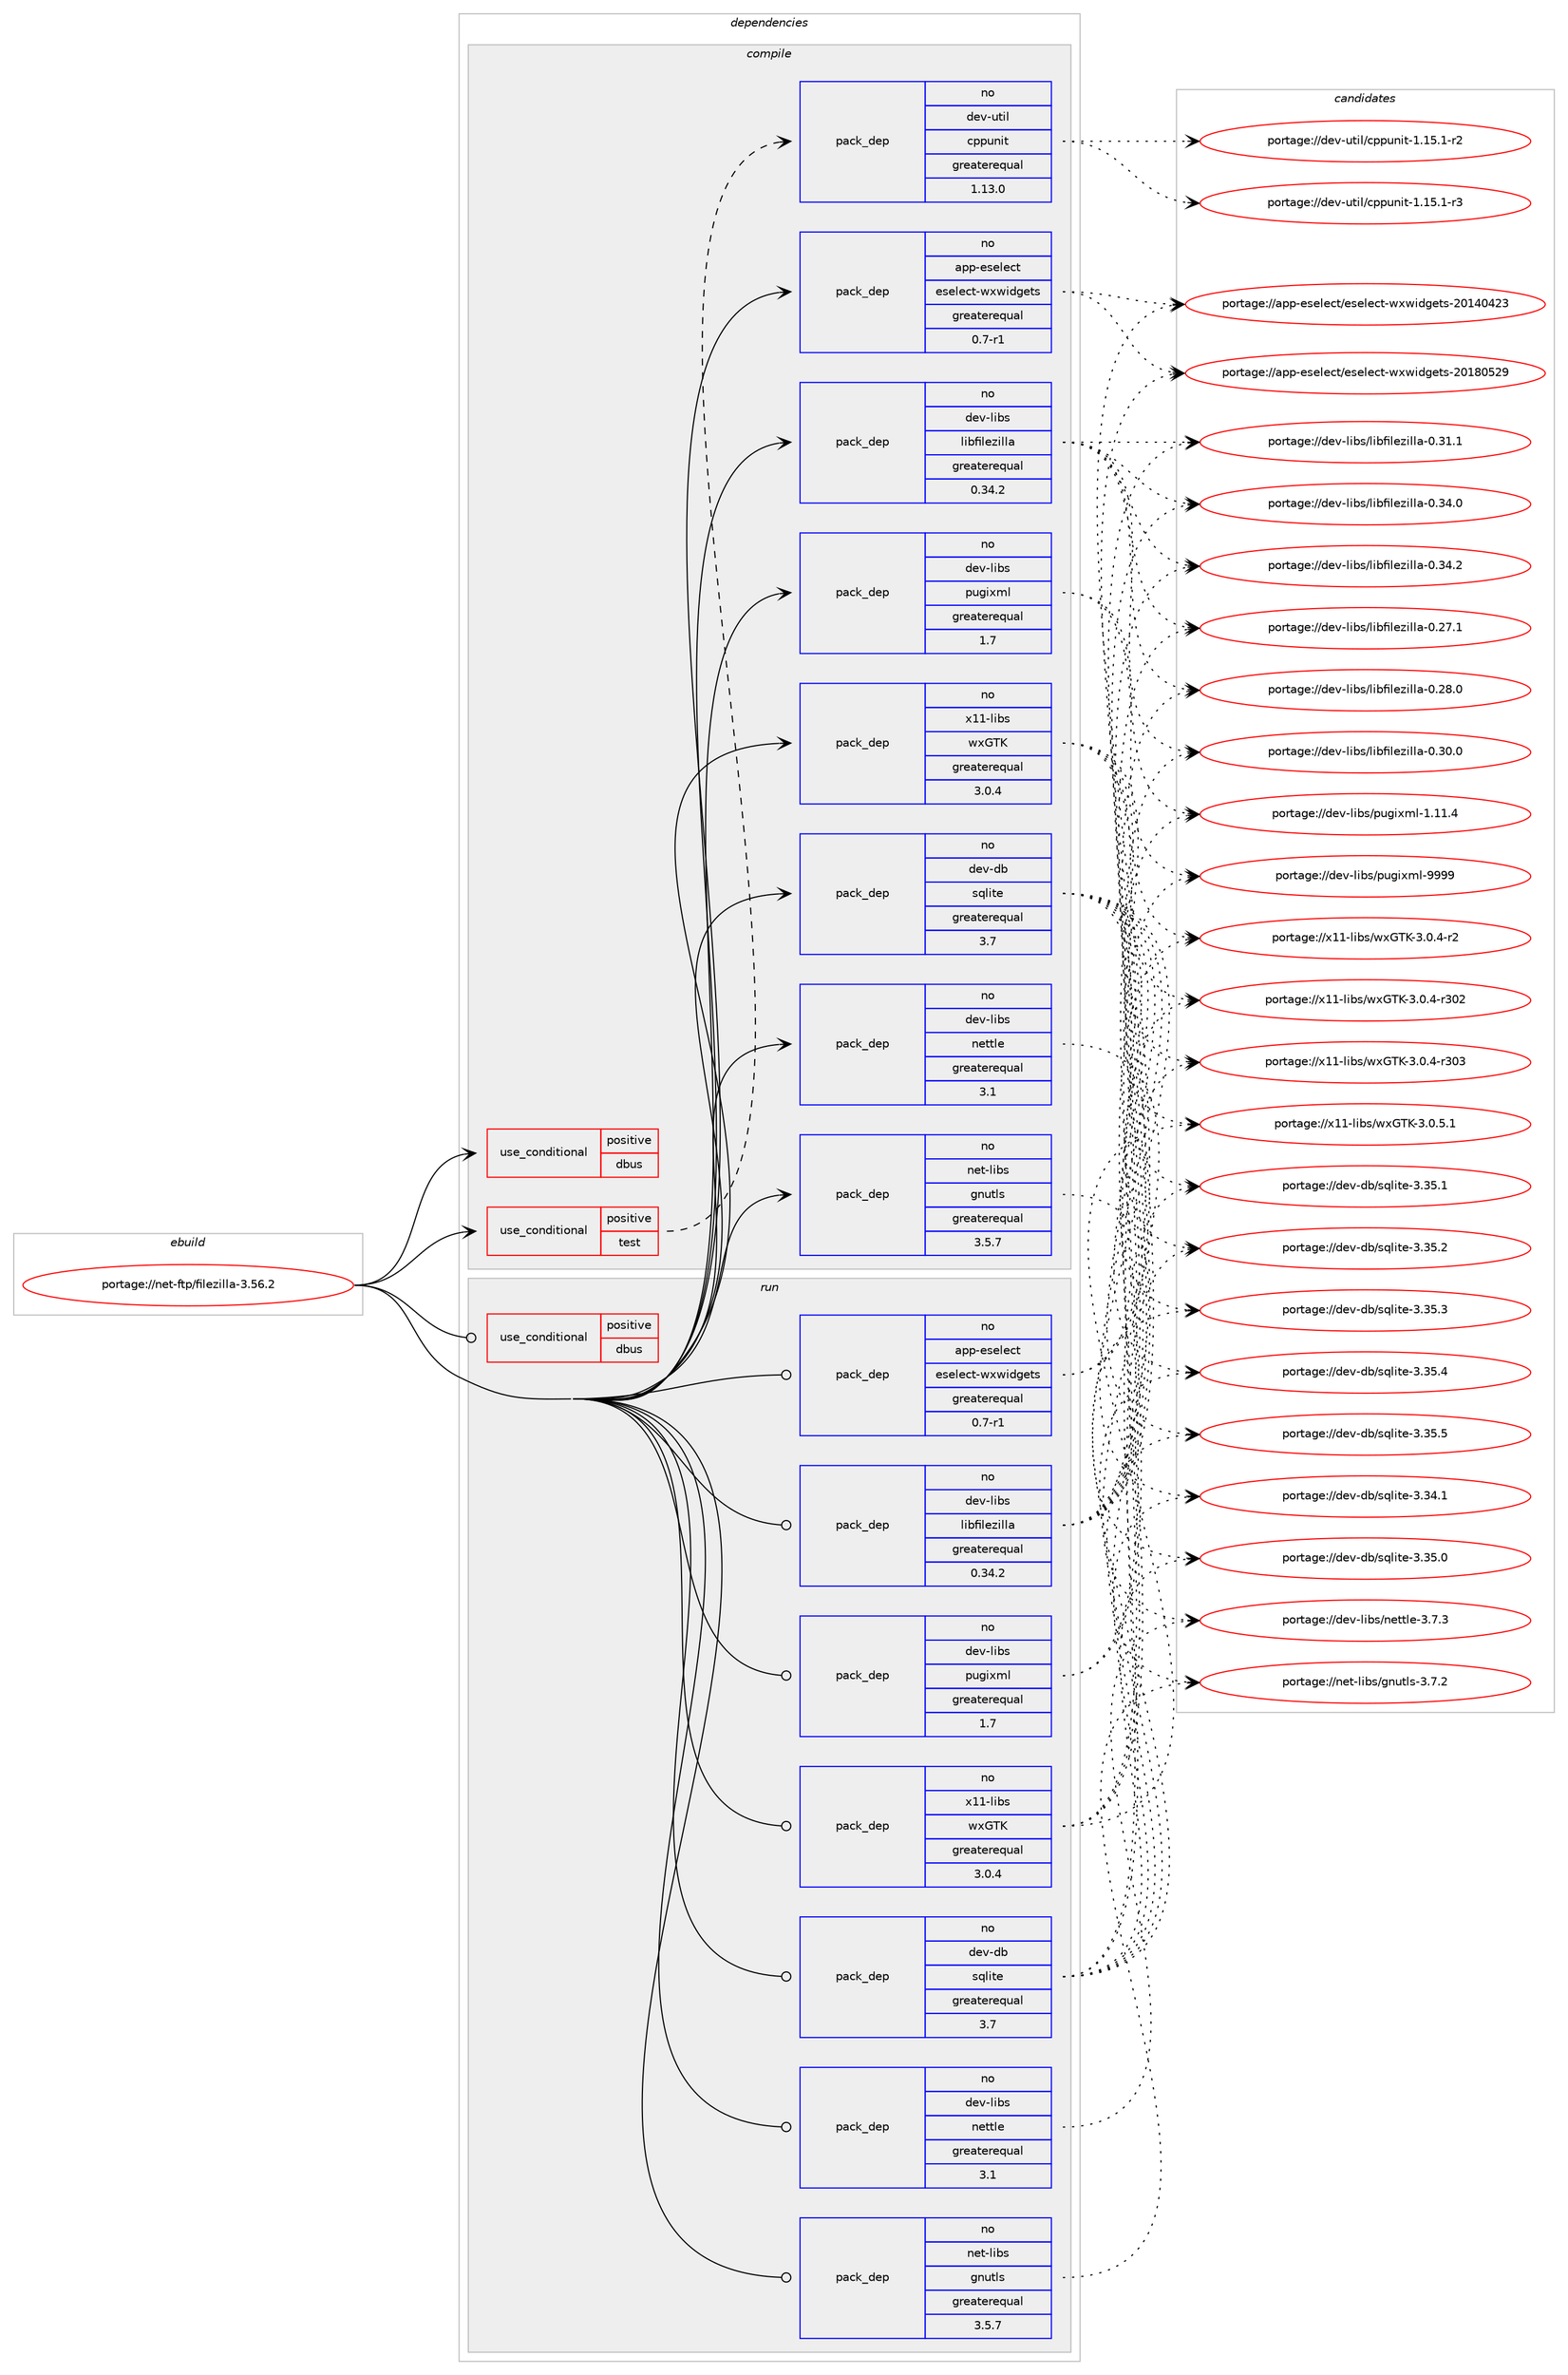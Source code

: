 digraph prolog {

# *************
# Graph options
# *************

newrank=true;
concentrate=true;
compound=true;
graph [rankdir=LR,fontname=Helvetica,fontsize=10,ranksep=1.5];#, ranksep=2.5, nodesep=0.2];
edge  [arrowhead=vee];
node  [fontname=Helvetica,fontsize=10];

# **********
# The ebuild
# **********

subgraph cluster_leftcol {
color=gray;
rank=same;
label=<<i>ebuild</i>>;
id [label="portage://net-ftp/filezilla-3.56.2", color=red, width=4, href="../net-ftp/filezilla-3.56.2.svg"];
}

# ****************
# The dependencies
# ****************

subgraph cluster_midcol {
color=gray;
label=<<i>dependencies</i>>;
subgraph cluster_compile {
fillcolor="#eeeeee";
style=filled;
label=<<i>compile</i>>;
subgraph cond10 {
dependency27 [label=<<TABLE BORDER="0" CELLBORDER="1" CELLSPACING="0" CELLPADDING="4"><TR><TD ROWSPAN="3" CELLPADDING="10">use_conditional</TD></TR><TR><TD>positive</TD></TR><TR><TD>dbus</TD></TR></TABLE>>, shape=none, color=red];
# *** BEGIN UNKNOWN DEPENDENCY TYPE (TODO) ***
# dependency27 -> package_dependency(portage://net-ftp/filezilla-3.56.2,install,no,sys-apps,dbus,none,[,,],[],[])
# *** END UNKNOWN DEPENDENCY TYPE (TODO) ***

}
id:e -> dependency27:w [weight=20,style="solid",arrowhead="vee"];
subgraph cond11 {
dependency28 [label=<<TABLE BORDER="0" CELLBORDER="1" CELLSPACING="0" CELLPADDING="4"><TR><TD ROWSPAN="3" CELLPADDING="10">use_conditional</TD></TR><TR><TD>positive</TD></TR><TR><TD>test</TD></TR></TABLE>>, shape=none, color=red];
subgraph pack17 {
dependency29 [label=<<TABLE BORDER="0" CELLBORDER="1" CELLSPACING="0" CELLPADDING="4" WIDTH="220"><TR><TD ROWSPAN="6" CELLPADDING="30">pack_dep</TD></TR><TR><TD WIDTH="110">no</TD></TR><TR><TD>dev-util</TD></TR><TR><TD>cppunit</TD></TR><TR><TD>greaterequal</TD></TR><TR><TD>1.13.0</TD></TR></TABLE>>, shape=none, color=blue];
}
dependency28:e -> dependency29:w [weight=20,style="dashed",arrowhead="vee"];
}
id:e -> dependency28:w [weight=20,style="solid",arrowhead="vee"];
subgraph pack18 {
dependency30 [label=<<TABLE BORDER="0" CELLBORDER="1" CELLSPACING="0" CELLPADDING="4" WIDTH="220"><TR><TD ROWSPAN="6" CELLPADDING="30">pack_dep</TD></TR><TR><TD WIDTH="110">no</TD></TR><TR><TD>app-eselect</TD></TR><TR><TD>eselect-wxwidgets</TD></TR><TR><TD>greaterequal</TD></TR><TR><TD>0.7-r1</TD></TR></TABLE>>, shape=none, color=blue];
}
id:e -> dependency30:w [weight=20,style="solid",arrowhead="vee"];
subgraph pack19 {
dependency31 [label=<<TABLE BORDER="0" CELLBORDER="1" CELLSPACING="0" CELLPADDING="4" WIDTH="220"><TR><TD ROWSPAN="6" CELLPADDING="30">pack_dep</TD></TR><TR><TD WIDTH="110">no</TD></TR><TR><TD>dev-db</TD></TR><TR><TD>sqlite</TD></TR><TR><TD>greaterequal</TD></TR><TR><TD>3.7</TD></TR></TABLE>>, shape=none, color=blue];
}
id:e -> dependency31:w [weight=20,style="solid",arrowhead="vee"];
subgraph pack20 {
dependency32 [label=<<TABLE BORDER="0" CELLBORDER="1" CELLSPACING="0" CELLPADDING="4" WIDTH="220"><TR><TD ROWSPAN="6" CELLPADDING="30">pack_dep</TD></TR><TR><TD WIDTH="110">no</TD></TR><TR><TD>dev-libs</TD></TR><TR><TD>libfilezilla</TD></TR><TR><TD>greaterequal</TD></TR><TR><TD>0.34.2</TD></TR></TABLE>>, shape=none, color=blue];
}
id:e -> dependency32:w [weight=20,style="solid",arrowhead="vee"];
subgraph pack21 {
dependency33 [label=<<TABLE BORDER="0" CELLBORDER="1" CELLSPACING="0" CELLPADDING="4" WIDTH="220"><TR><TD ROWSPAN="6" CELLPADDING="30">pack_dep</TD></TR><TR><TD WIDTH="110">no</TD></TR><TR><TD>dev-libs</TD></TR><TR><TD>nettle</TD></TR><TR><TD>greaterequal</TD></TR><TR><TD>3.1</TD></TR></TABLE>>, shape=none, color=blue];
}
id:e -> dependency33:w [weight=20,style="solid",arrowhead="vee"];
subgraph pack22 {
dependency34 [label=<<TABLE BORDER="0" CELLBORDER="1" CELLSPACING="0" CELLPADDING="4" WIDTH="220"><TR><TD ROWSPAN="6" CELLPADDING="30">pack_dep</TD></TR><TR><TD WIDTH="110">no</TD></TR><TR><TD>dev-libs</TD></TR><TR><TD>pugixml</TD></TR><TR><TD>greaterequal</TD></TR><TR><TD>1.7</TD></TR></TABLE>>, shape=none, color=blue];
}
id:e -> dependency34:w [weight=20,style="solid",arrowhead="vee"];
# *** BEGIN UNKNOWN DEPENDENCY TYPE (TODO) ***
# id -> package_dependency(portage://net-ftp/filezilla-3.56.2,install,no,dev-util,desktop-file-utils,none,[,,],[],[])
# *** END UNKNOWN DEPENDENCY TYPE (TODO) ***

subgraph pack23 {
dependency35 [label=<<TABLE BORDER="0" CELLBORDER="1" CELLSPACING="0" CELLPADDING="4" WIDTH="220"><TR><TD ROWSPAN="6" CELLPADDING="30">pack_dep</TD></TR><TR><TD WIDTH="110">no</TD></TR><TR><TD>net-libs</TD></TR><TR><TD>gnutls</TD></TR><TR><TD>greaterequal</TD></TR><TR><TD>3.5.7</TD></TR></TABLE>>, shape=none, color=blue];
}
id:e -> dependency35:w [weight=20,style="solid",arrowhead="vee"];
subgraph pack24 {
dependency36 [label=<<TABLE BORDER="0" CELLBORDER="1" CELLSPACING="0" CELLPADDING="4" WIDTH="220"><TR><TD ROWSPAN="6" CELLPADDING="30">pack_dep</TD></TR><TR><TD WIDTH="110">no</TD></TR><TR><TD>x11-libs</TD></TR><TR><TD>wxGTK</TD></TR><TR><TD>greaterequal</TD></TR><TR><TD>3.0.4</TD></TR></TABLE>>, shape=none, color=blue];
}
id:e -> dependency36:w [weight=20,style="solid",arrowhead="vee"];
# *** BEGIN UNKNOWN DEPENDENCY TYPE (TODO) ***
# id -> package_dependency(portage://net-ftp/filezilla-3.56.2,install,no,x11-misc,shared-mime-info,none,[,,],[],[])
# *** END UNKNOWN DEPENDENCY TYPE (TODO) ***

# *** BEGIN UNKNOWN DEPENDENCY TYPE (TODO) ***
# id -> package_dependency(portage://net-ftp/filezilla-3.56.2,install,no,x11-misc,xdg-utils,none,[,,],[],[])
# *** END UNKNOWN DEPENDENCY TYPE (TODO) ***

}
subgraph cluster_compileandrun {
fillcolor="#eeeeee";
style=filled;
label=<<i>compile and run</i>>;
}
subgraph cluster_run {
fillcolor="#eeeeee";
style=filled;
label=<<i>run</i>>;
subgraph cond12 {
dependency37 [label=<<TABLE BORDER="0" CELLBORDER="1" CELLSPACING="0" CELLPADDING="4"><TR><TD ROWSPAN="3" CELLPADDING="10">use_conditional</TD></TR><TR><TD>positive</TD></TR><TR><TD>dbus</TD></TR></TABLE>>, shape=none, color=red];
# *** BEGIN UNKNOWN DEPENDENCY TYPE (TODO) ***
# dependency37 -> package_dependency(portage://net-ftp/filezilla-3.56.2,run,no,sys-apps,dbus,none,[,,],[],[])
# *** END UNKNOWN DEPENDENCY TYPE (TODO) ***

}
id:e -> dependency37:w [weight=20,style="solid",arrowhead="odot"];
subgraph pack25 {
dependency38 [label=<<TABLE BORDER="0" CELLBORDER="1" CELLSPACING="0" CELLPADDING="4" WIDTH="220"><TR><TD ROWSPAN="6" CELLPADDING="30">pack_dep</TD></TR><TR><TD WIDTH="110">no</TD></TR><TR><TD>app-eselect</TD></TR><TR><TD>eselect-wxwidgets</TD></TR><TR><TD>greaterequal</TD></TR><TR><TD>0.7-r1</TD></TR></TABLE>>, shape=none, color=blue];
}
id:e -> dependency38:w [weight=20,style="solid",arrowhead="odot"];
subgraph pack26 {
dependency39 [label=<<TABLE BORDER="0" CELLBORDER="1" CELLSPACING="0" CELLPADDING="4" WIDTH="220"><TR><TD ROWSPAN="6" CELLPADDING="30">pack_dep</TD></TR><TR><TD WIDTH="110">no</TD></TR><TR><TD>dev-db</TD></TR><TR><TD>sqlite</TD></TR><TR><TD>greaterequal</TD></TR><TR><TD>3.7</TD></TR></TABLE>>, shape=none, color=blue];
}
id:e -> dependency39:w [weight=20,style="solid",arrowhead="odot"];
subgraph pack27 {
dependency40 [label=<<TABLE BORDER="0" CELLBORDER="1" CELLSPACING="0" CELLPADDING="4" WIDTH="220"><TR><TD ROWSPAN="6" CELLPADDING="30">pack_dep</TD></TR><TR><TD WIDTH="110">no</TD></TR><TR><TD>dev-libs</TD></TR><TR><TD>libfilezilla</TD></TR><TR><TD>greaterequal</TD></TR><TR><TD>0.34.2</TD></TR></TABLE>>, shape=none, color=blue];
}
id:e -> dependency40:w [weight=20,style="solid",arrowhead="odot"];
subgraph pack28 {
dependency41 [label=<<TABLE BORDER="0" CELLBORDER="1" CELLSPACING="0" CELLPADDING="4" WIDTH="220"><TR><TD ROWSPAN="6" CELLPADDING="30">pack_dep</TD></TR><TR><TD WIDTH="110">no</TD></TR><TR><TD>dev-libs</TD></TR><TR><TD>nettle</TD></TR><TR><TD>greaterequal</TD></TR><TR><TD>3.1</TD></TR></TABLE>>, shape=none, color=blue];
}
id:e -> dependency41:w [weight=20,style="solid",arrowhead="odot"];
subgraph pack29 {
dependency42 [label=<<TABLE BORDER="0" CELLBORDER="1" CELLSPACING="0" CELLPADDING="4" WIDTH="220"><TR><TD ROWSPAN="6" CELLPADDING="30">pack_dep</TD></TR><TR><TD WIDTH="110">no</TD></TR><TR><TD>dev-libs</TD></TR><TR><TD>pugixml</TD></TR><TR><TD>greaterequal</TD></TR><TR><TD>1.7</TD></TR></TABLE>>, shape=none, color=blue];
}
id:e -> dependency42:w [weight=20,style="solid",arrowhead="odot"];
subgraph pack30 {
dependency43 [label=<<TABLE BORDER="0" CELLBORDER="1" CELLSPACING="0" CELLPADDING="4" WIDTH="220"><TR><TD ROWSPAN="6" CELLPADDING="30">pack_dep</TD></TR><TR><TD WIDTH="110">no</TD></TR><TR><TD>net-libs</TD></TR><TR><TD>gnutls</TD></TR><TR><TD>greaterequal</TD></TR><TR><TD>3.5.7</TD></TR></TABLE>>, shape=none, color=blue];
}
id:e -> dependency43:w [weight=20,style="solid",arrowhead="odot"];
subgraph pack31 {
dependency44 [label=<<TABLE BORDER="0" CELLBORDER="1" CELLSPACING="0" CELLPADDING="4" WIDTH="220"><TR><TD ROWSPAN="6" CELLPADDING="30">pack_dep</TD></TR><TR><TD WIDTH="110">no</TD></TR><TR><TD>x11-libs</TD></TR><TR><TD>wxGTK</TD></TR><TR><TD>greaterequal</TD></TR><TR><TD>3.0.4</TD></TR></TABLE>>, shape=none, color=blue];
}
id:e -> dependency44:w [weight=20,style="solid",arrowhead="odot"];
# *** BEGIN UNKNOWN DEPENDENCY TYPE (TODO) ***
# id -> package_dependency(portage://net-ftp/filezilla-3.56.2,run,no,x11-misc,xdg-utils,none,[,,],[],[])
# *** END UNKNOWN DEPENDENCY TYPE (TODO) ***

}
}

# **************
# The candidates
# **************

subgraph cluster_choices {
rank=same;
color=gray;
label=<<i>candidates</i>>;

subgraph choice17 {
color=black;
nodesep=1;
choice100101118451171161051084799112112117110105116454946495346494511450 [label="portage://dev-util/cppunit-1.15.1-r2", color=red, width=4,href="../dev-util/cppunit-1.15.1-r2.svg"];
choice100101118451171161051084799112112117110105116454946495346494511451 [label="portage://dev-util/cppunit-1.15.1-r3", color=red, width=4,href="../dev-util/cppunit-1.15.1-r3.svg"];
dependency29:e -> choice100101118451171161051084799112112117110105116454946495346494511450:w [style=dotted,weight="100"];
dependency29:e -> choice100101118451171161051084799112112117110105116454946495346494511451:w [style=dotted,weight="100"];
}
subgraph choice18 {
color=black;
nodesep=1;
choice971121124510111510110810199116471011151011081019911645119120119105100103101116115455048495248525051 [label="portage://app-eselect/eselect-wxwidgets-20140423", color=red, width=4,href="../app-eselect/eselect-wxwidgets-20140423.svg"];
choice971121124510111510110810199116471011151011081019911645119120119105100103101116115455048495648535057 [label="portage://app-eselect/eselect-wxwidgets-20180529", color=red, width=4,href="../app-eselect/eselect-wxwidgets-20180529.svg"];
dependency30:e -> choice971121124510111510110810199116471011151011081019911645119120119105100103101116115455048495248525051:w [style=dotted,weight="100"];
dependency30:e -> choice971121124510111510110810199116471011151011081019911645119120119105100103101116115455048495648535057:w [style=dotted,weight="100"];
}
subgraph choice19 {
color=black;
nodesep=1;
choice10010111845100984711511310810511610145514651524649 [label="portage://dev-db/sqlite-3.34.1", color=red, width=4,href="../dev-db/sqlite-3.34.1.svg"];
choice10010111845100984711511310810511610145514651534648 [label="portage://dev-db/sqlite-3.35.0", color=red, width=4,href="../dev-db/sqlite-3.35.0.svg"];
choice10010111845100984711511310810511610145514651534649 [label="portage://dev-db/sqlite-3.35.1", color=red, width=4,href="../dev-db/sqlite-3.35.1.svg"];
choice10010111845100984711511310810511610145514651534650 [label="portage://dev-db/sqlite-3.35.2", color=red, width=4,href="../dev-db/sqlite-3.35.2.svg"];
choice10010111845100984711511310810511610145514651534651 [label="portage://dev-db/sqlite-3.35.3", color=red, width=4,href="../dev-db/sqlite-3.35.3.svg"];
choice10010111845100984711511310810511610145514651534652 [label="portage://dev-db/sqlite-3.35.4", color=red, width=4,href="../dev-db/sqlite-3.35.4.svg"];
choice10010111845100984711511310810511610145514651534653 [label="portage://dev-db/sqlite-3.35.5", color=red, width=4,href="../dev-db/sqlite-3.35.5.svg"];
dependency31:e -> choice10010111845100984711511310810511610145514651524649:w [style=dotted,weight="100"];
dependency31:e -> choice10010111845100984711511310810511610145514651534648:w [style=dotted,weight="100"];
dependency31:e -> choice10010111845100984711511310810511610145514651534649:w [style=dotted,weight="100"];
dependency31:e -> choice10010111845100984711511310810511610145514651534650:w [style=dotted,weight="100"];
dependency31:e -> choice10010111845100984711511310810511610145514651534651:w [style=dotted,weight="100"];
dependency31:e -> choice10010111845100984711511310810511610145514651534652:w [style=dotted,weight="100"];
dependency31:e -> choice10010111845100984711511310810511610145514651534653:w [style=dotted,weight="100"];
}
subgraph choice20 {
color=black;
nodesep=1;
choice100101118451081059811547108105981021051081011221051081089745484650554649 [label="portage://dev-libs/libfilezilla-0.27.1", color=red, width=4,href="../dev-libs/libfilezilla-0.27.1.svg"];
choice100101118451081059811547108105981021051081011221051081089745484650564648 [label="portage://dev-libs/libfilezilla-0.28.0", color=red, width=4,href="../dev-libs/libfilezilla-0.28.0.svg"];
choice100101118451081059811547108105981021051081011221051081089745484651484648 [label="portage://dev-libs/libfilezilla-0.30.0", color=red, width=4,href="../dev-libs/libfilezilla-0.30.0.svg"];
choice100101118451081059811547108105981021051081011221051081089745484651494649 [label="portage://dev-libs/libfilezilla-0.31.1", color=red, width=4,href="../dev-libs/libfilezilla-0.31.1.svg"];
choice100101118451081059811547108105981021051081011221051081089745484651524648 [label="portage://dev-libs/libfilezilla-0.34.0", color=red, width=4,href="../dev-libs/libfilezilla-0.34.0.svg"];
choice100101118451081059811547108105981021051081011221051081089745484651524650 [label="portage://dev-libs/libfilezilla-0.34.2", color=red, width=4,href="../dev-libs/libfilezilla-0.34.2.svg"];
dependency32:e -> choice100101118451081059811547108105981021051081011221051081089745484650554649:w [style=dotted,weight="100"];
dependency32:e -> choice100101118451081059811547108105981021051081011221051081089745484650564648:w [style=dotted,weight="100"];
dependency32:e -> choice100101118451081059811547108105981021051081011221051081089745484651484648:w [style=dotted,weight="100"];
dependency32:e -> choice100101118451081059811547108105981021051081011221051081089745484651494649:w [style=dotted,weight="100"];
dependency32:e -> choice100101118451081059811547108105981021051081011221051081089745484651524648:w [style=dotted,weight="100"];
dependency32:e -> choice100101118451081059811547108105981021051081011221051081089745484651524650:w [style=dotted,weight="100"];
}
subgraph choice21 {
color=black;
nodesep=1;
choice100101118451081059811547110101116116108101455146554651 [label="portage://dev-libs/nettle-3.7.3", color=red, width=4,href="../dev-libs/nettle-3.7.3.svg"];
dependency33:e -> choice100101118451081059811547110101116116108101455146554651:w [style=dotted,weight="100"];
}
subgraph choice22 {
color=black;
nodesep=1;
choice10010111845108105981154711211710310512010910845494649494652 [label="portage://dev-libs/pugixml-1.11.4", color=red, width=4,href="../dev-libs/pugixml-1.11.4.svg"];
choice1001011184510810598115471121171031051201091084557575757 [label="portage://dev-libs/pugixml-9999", color=red, width=4,href="../dev-libs/pugixml-9999.svg"];
dependency34:e -> choice10010111845108105981154711211710310512010910845494649494652:w [style=dotted,weight="100"];
dependency34:e -> choice1001011184510810598115471121171031051201091084557575757:w [style=dotted,weight="100"];
}
subgraph choice23 {
color=black;
nodesep=1;
choice110101116451081059811547103110117116108115455146554650 [label="portage://net-libs/gnutls-3.7.2", color=red, width=4,href="../net-libs/gnutls-3.7.2.svg"];
dependency35:e -> choice110101116451081059811547103110117116108115455146554650:w [style=dotted,weight="100"];
}
subgraph choice24 {
color=black;
nodesep=1;
choice12049494510810598115471191207184754551464846524511450 [label="portage://x11-libs/wxGTK-3.0.4-r2", color=red, width=4,href="../x11-libs/wxGTK-3.0.4-r2.svg"];
choice120494945108105981154711912071847545514648465245114514850 [label="portage://x11-libs/wxGTK-3.0.4-r302", color=red, width=4,href="../x11-libs/wxGTK-3.0.4-r302.svg"];
choice120494945108105981154711912071847545514648465245114514851 [label="portage://x11-libs/wxGTK-3.0.4-r303", color=red, width=4,href="../x11-libs/wxGTK-3.0.4-r303.svg"];
choice12049494510810598115471191207184754551464846534649 [label="portage://x11-libs/wxGTK-3.0.5.1", color=red, width=4,href="../x11-libs/wxGTK-3.0.5.1.svg"];
dependency36:e -> choice12049494510810598115471191207184754551464846524511450:w [style=dotted,weight="100"];
dependency36:e -> choice120494945108105981154711912071847545514648465245114514850:w [style=dotted,weight="100"];
dependency36:e -> choice120494945108105981154711912071847545514648465245114514851:w [style=dotted,weight="100"];
dependency36:e -> choice12049494510810598115471191207184754551464846534649:w [style=dotted,weight="100"];
}
subgraph choice25 {
color=black;
nodesep=1;
choice971121124510111510110810199116471011151011081019911645119120119105100103101116115455048495248525051 [label="portage://app-eselect/eselect-wxwidgets-20140423", color=red, width=4,href="../app-eselect/eselect-wxwidgets-20140423.svg"];
choice971121124510111510110810199116471011151011081019911645119120119105100103101116115455048495648535057 [label="portage://app-eselect/eselect-wxwidgets-20180529", color=red, width=4,href="../app-eselect/eselect-wxwidgets-20180529.svg"];
dependency38:e -> choice971121124510111510110810199116471011151011081019911645119120119105100103101116115455048495248525051:w [style=dotted,weight="100"];
dependency38:e -> choice971121124510111510110810199116471011151011081019911645119120119105100103101116115455048495648535057:w [style=dotted,weight="100"];
}
subgraph choice26 {
color=black;
nodesep=1;
choice10010111845100984711511310810511610145514651524649 [label="portage://dev-db/sqlite-3.34.1", color=red, width=4,href="../dev-db/sqlite-3.34.1.svg"];
choice10010111845100984711511310810511610145514651534648 [label="portage://dev-db/sqlite-3.35.0", color=red, width=4,href="../dev-db/sqlite-3.35.0.svg"];
choice10010111845100984711511310810511610145514651534649 [label="portage://dev-db/sqlite-3.35.1", color=red, width=4,href="../dev-db/sqlite-3.35.1.svg"];
choice10010111845100984711511310810511610145514651534650 [label="portage://dev-db/sqlite-3.35.2", color=red, width=4,href="../dev-db/sqlite-3.35.2.svg"];
choice10010111845100984711511310810511610145514651534651 [label="portage://dev-db/sqlite-3.35.3", color=red, width=4,href="../dev-db/sqlite-3.35.3.svg"];
choice10010111845100984711511310810511610145514651534652 [label="portage://dev-db/sqlite-3.35.4", color=red, width=4,href="../dev-db/sqlite-3.35.4.svg"];
choice10010111845100984711511310810511610145514651534653 [label="portage://dev-db/sqlite-3.35.5", color=red, width=4,href="../dev-db/sqlite-3.35.5.svg"];
dependency39:e -> choice10010111845100984711511310810511610145514651524649:w [style=dotted,weight="100"];
dependency39:e -> choice10010111845100984711511310810511610145514651534648:w [style=dotted,weight="100"];
dependency39:e -> choice10010111845100984711511310810511610145514651534649:w [style=dotted,weight="100"];
dependency39:e -> choice10010111845100984711511310810511610145514651534650:w [style=dotted,weight="100"];
dependency39:e -> choice10010111845100984711511310810511610145514651534651:w [style=dotted,weight="100"];
dependency39:e -> choice10010111845100984711511310810511610145514651534652:w [style=dotted,weight="100"];
dependency39:e -> choice10010111845100984711511310810511610145514651534653:w [style=dotted,weight="100"];
}
subgraph choice27 {
color=black;
nodesep=1;
choice100101118451081059811547108105981021051081011221051081089745484650554649 [label="portage://dev-libs/libfilezilla-0.27.1", color=red, width=4,href="../dev-libs/libfilezilla-0.27.1.svg"];
choice100101118451081059811547108105981021051081011221051081089745484650564648 [label="portage://dev-libs/libfilezilla-0.28.0", color=red, width=4,href="../dev-libs/libfilezilla-0.28.0.svg"];
choice100101118451081059811547108105981021051081011221051081089745484651484648 [label="portage://dev-libs/libfilezilla-0.30.0", color=red, width=4,href="../dev-libs/libfilezilla-0.30.0.svg"];
choice100101118451081059811547108105981021051081011221051081089745484651494649 [label="portage://dev-libs/libfilezilla-0.31.1", color=red, width=4,href="../dev-libs/libfilezilla-0.31.1.svg"];
choice100101118451081059811547108105981021051081011221051081089745484651524648 [label="portage://dev-libs/libfilezilla-0.34.0", color=red, width=4,href="../dev-libs/libfilezilla-0.34.0.svg"];
choice100101118451081059811547108105981021051081011221051081089745484651524650 [label="portage://dev-libs/libfilezilla-0.34.2", color=red, width=4,href="../dev-libs/libfilezilla-0.34.2.svg"];
dependency40:e -> choice100101118451081059811547108105981021051081011221051081089745484650554649:w [style=dotted,weight="100"];
dependency40:e -> choice100101118451081059811547108105981021051081011221051081089745484650564648:w [style=dotted,weight="100"];
dependency40:e -> choice100101118451081059811547108105981021051081011221051081089745484651484648:w [style=dotted,weight="100"];
dependency40:e -> choice100101118451081059811547108105981021051081011221051081089745484651494649:w [style=dotted,weight="100"];
dependency40:e -> choice100101118451081059811547108105981021051081011221051081089745484651524648:w [style=dotted,weight="100"];
dependency40:e -> choice100101118451081059811547108105981021051081011221051081089745484651524650:w [style=dotted,weight="100"];
}
subgraph choice28 {
color=black;
nodesep=1;
choice100101118451081059811547110101116116108101455146554651 [label="portage://dev-libs/nettle-3.7.3", color=red, width=4,href="../dev-libs/nettle-3.7.3.svg"];
dependency41:e -> choice100101118451081059811547110101116116108101455146554651:w [style=dotted,weight="100"];
}
subgraph choice29 {
color=black;
nodesep=1;
choice10010111845108105981154711211710310512010910845494649494652 [label="portage://dev-libs/pugixml-1.11.4", color=red, width=4,href="../dev-libs/pugixml-1.11.4.svg"];
choice1001011184510810598115471121171031051201091084557575757 [label="portage://dev-libs/pugixml-9999", color=red, width=4,href="../dev-libs/pugixml-9999.svg"];
dependency42:e -> choice10010111845108105981154711211710310512010910845494649494652:w [style=dotted,weight="100"];
dependency42:e -> choice1001011184510810598115471121171031051201091084557575757:w [style=dotted,weight="100"];
}
subgraph choice30 {
color=black;
nodesep=1;
choice110101116451081059811547103110117116108115455146554650 [label="portage://net-libs/gnutls-3.7.2", color=red, width=4,href="../net-libs/gnutls-3.7.2.svg"];
dependency43:e -> choice110101116451081059811547103110117116108115455146554650:w [style=dotted,weight="100"];
}
subgraph choice31 {
color=black;
nodesep=1;
choice12049494510810598115471191207184754551464846524511450 [label="portage://x11-libs/wxGTK-3.0.4-r2", color=red, width=4,href="../x11-libs/wxGTK-3.0.4-r2.svg"];
choice120494945108105981154711912071847545514648465245114514850 [label="portage://x11-libs/wxGTK-3.0.4-r302", color=red, width=4,href="../x11-libs/wxGTK-3.0.4-r302.svg"];
choice120494945108105981154711912071847545514648465245114514851 [label="portage://x11-libs/wxGTK-3.0.4-r303", color=red, width=4,href="../x11-libs/wxGTK-3.0.4-r303.svg"];
choice12049494510810598115471191207184754551464846534649 [label="portage://x11-libs/wxGTK-3.0.5.1", color=red, width=4,href="../x11-libs/wxGTK-3.0.5.1.svg"];
dependency44:e -> choice12049494510810598115471191207184754551464846524511450:w [style=dotted,weight="100"];
dependency44:e -> choice120494945108105981154711912071847545514648465245114514850:w [style=dotted,weight="100"];
dependency44:e -> choice120494945108105981154711912071847545514648465245114514851:w [style=dotted,weight="100"];
dependency44:e -> choice12049494510810598115471191207184754551464846534649:w [style=dotted,weight="100"];
}
}

}
